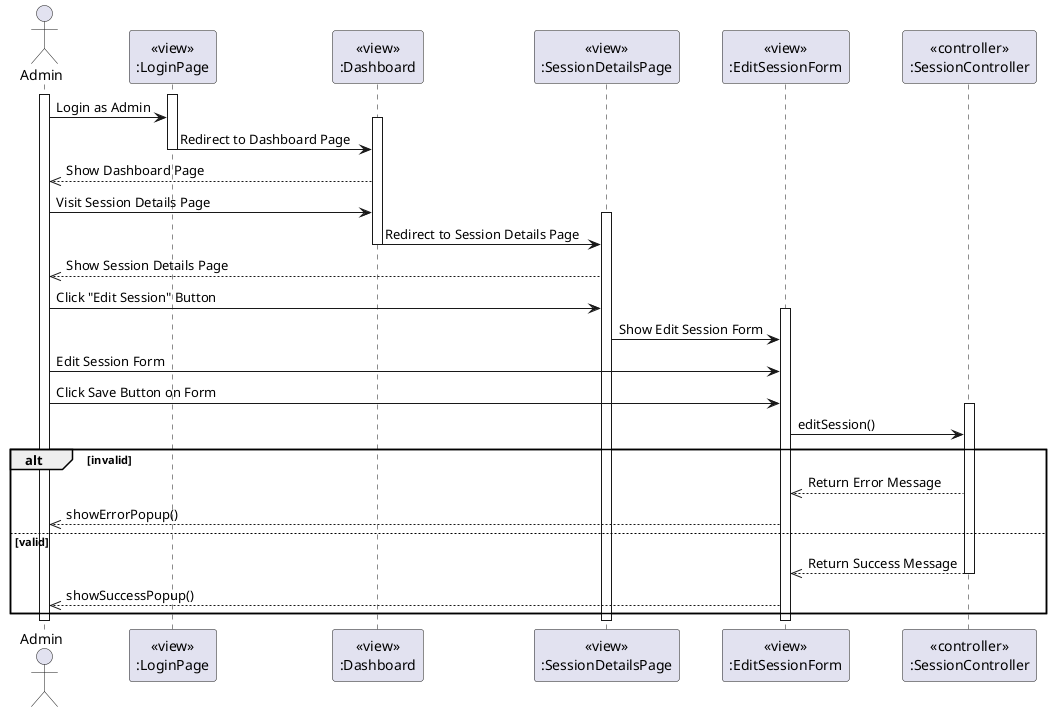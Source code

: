 @startuml EditSession
actor Admin
participant LoginPageView [
  <<view>>
  :LoginPage
]

participant DashboardView [
  <<view>>
  :Dashboard
]

participant SessionDetailsView [
  <<view>>
  :SessionDetailsPage
]

participant EditSessionFormView [
  <<view>>
  :EditSessionForm
]

participant SessionController [
  <<controller>>
  :SessionController
]

activate Admin
activate LoginPageView
Admin -> LoginPageView: Login as Admin
activate DashboardView
LoginPageView -> DashboardView: Redirect to Dashboard Page
deactivate LoginPageView

DashboardView -->> Admin: Show Dashboard Page

Admin -> DashboardView: Visit Session Details Page
activate SessionDetailsView
DashboardView -> SessionDetailsView: Redirect to Session Details Page
deactivate DashboardView

SessionDetailsView -->> Admin: Show Session Details Page

Admin -> SessionDetailsView: Click "Edit Session" Button
activate EditSessionFormView
SessionDetailsView -> EditSessionFormView: Show Edit Session Form

Admin -> EditSessionFormView: Edit Session Form
Admin -> EditSessionFormView: Click Save Button on Form

activate SessionController
EditSessionFormView -> SessionController: editSession()
alt invalid
    SessionController -->> EditSessionFormView: Return Error Message
    EditSessionFormView -->> Admin: showErrorPopup()
else valid
    SessionController -->> EditSessionFormView: Return Success Message
    deactivate SessionController

    EditSessionFormView -->> Admin: showSuccessPopup()
end

deactivate Admin
deactivate SessionDetailsView
deactivate EditSessionFormView
@enduml
